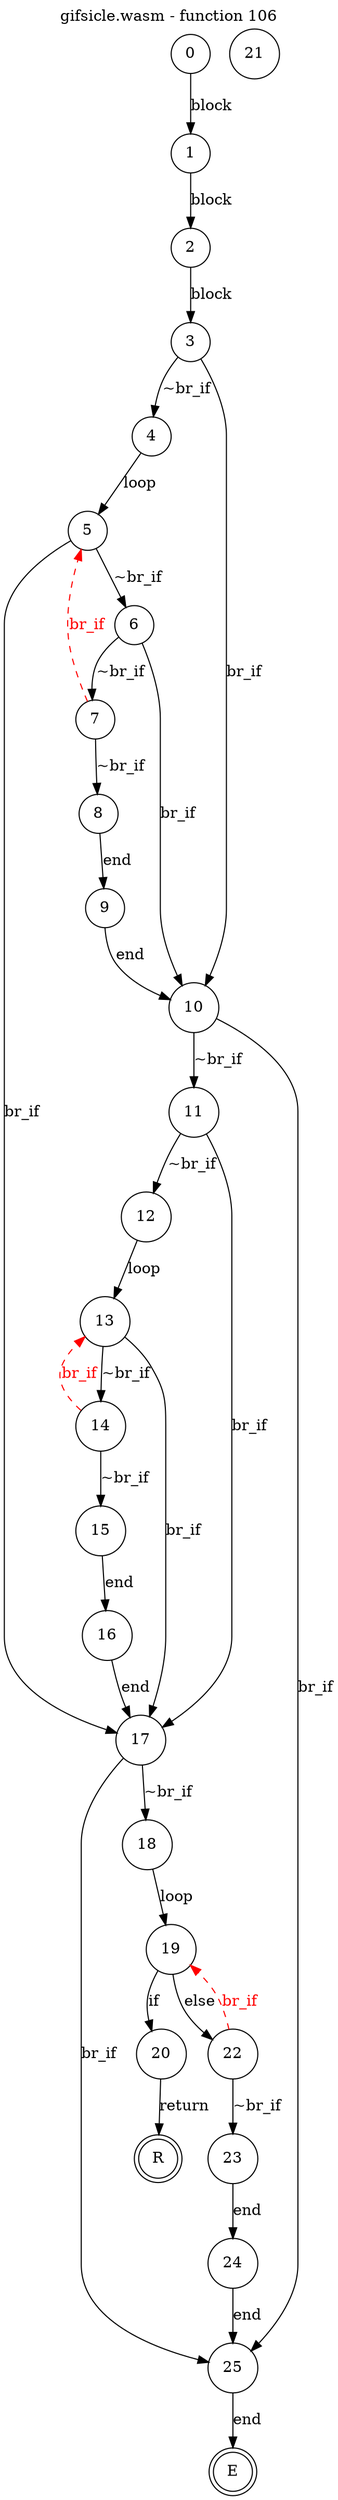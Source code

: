 digraph finite_state_machine {
    label = "gifsicle.wasm - function 106"
    labelloc =  t
    labelfontsize = 16
    labelfontcolor = black
    labelfontname = "Helvetica"
    node [shape = doublecircle]; E R ;
node [shape=circle, fontcolor=black, style="", label="0"]0
node [shape=circle, fontcolor=black, style="", label="1"]1
node [shape=circle, fontcolor=black, style="", label="2"]2
node [shape=circle, fontcolor=black, style="", label="3"]3
node [shape=circle, fontcolor=black, style="", label="4"]4
node [shape=circle, fontcolor=black, style="", label="5"]5
node [shape=circle, fontcolor=black, style="", label="6"]6
node [shape=circle, fontcolor=black, style="", label="7"]7
node [shape=circle, fontcolor=black, style="", label="8"]8
node [shape=circle, fontcolor=black, style="", label="9"]9
node [shape=circle, fontcolor=black, style="", label="10"]10
node [shape=circle, fontcolor=black, style="", label="11"]11
node [shape=circle, fontcolor=black, style="", label="12"]12
node [shape=circle, fontcolor=black, style="", label="13"]13
node [shape=circle, fontcolor=black, style="", label="14"]14
node [shape=circle, fontcolor=black, style="", label="15"]15
node [shape=circle, fontcolor=black, style="", label="16"]16
node [shape=circle, fontcolor=black, style="", label="17"]17
node [shape=circle, fontcolor=black, style="", label="18"]18
node [shape=circle, fontcolor=black, style="", label="19"]19
node [shape=circle, fontcolor=black, style="", label="20"]20
node [shape=circle, fontcolor=black, style="", label="21"]21
node [shape=circle, fontcolor=black, style="", label="22"]22
node [shape=circle, fontcolor=black, style="", label="23"]23
node [shape=circle, fontcolor=black, style="", label="24"]24
node [shape=circle, fontcolor=black, style="", label="25"]25
node [shape=circle, fontcolor=black, style="", label="E"]E
node [shape=circle, fontcolor=black, style="", label="R"]R
    0 -> 1[label="block"];
    1 -> 2[label="block"];
    2 -> 3[label="block"];
    3 -> 4[label="~br_if"];
    3 -> 10[label="br_if"];
    4 -> 5[label="loop"];
    5 -> 6[label="~br_if"];
    5 -> 17[label="br_if"];
    6 -> 7[label="~br_if"];
    6 -> 10[label="br_if"];
    7 -> 8[label="~br_if"];
    7 -> 5[style="dashed" color="red" fontcolor="red" label="br_if"];
    8 -> 9[label="end"];
    9 -> 10[label="end"];
    10 -> 11[label="~br_if"];
    10 -> 25[label="br_if"];
    11 -> 12[label="~br_if"];
    11 -> 17[label="br_if"];
    12 -> 13[label="loop"];
    13 -> 14[label="~br_if"];
    13 -> 17[label="br_if"];
    14 -> 15[label="~br_if"];
    14 -> 13[style="dashed" color="red" fontcolor="red" label="br_if"];
    15 -> 16[label="end"];
    16 -> 17[label="end"];
    17 -> 18[label="~br_if"];
    17 -> 25[label="br_if"];
    18 -> 19[label="loop"];
    19 -> 20[label="if"];
    19 -> 22[label="else"];
    20 -> R[label="return"];
    22 -> 23[label="~br_if"];
    22 -> 19[style="dashed" color="red" fontcolor="red" label="br_if"];
    23 -> 24[label="end"];
    24 -> 25[label="end"];
    25 -> E[label="end"];
}
